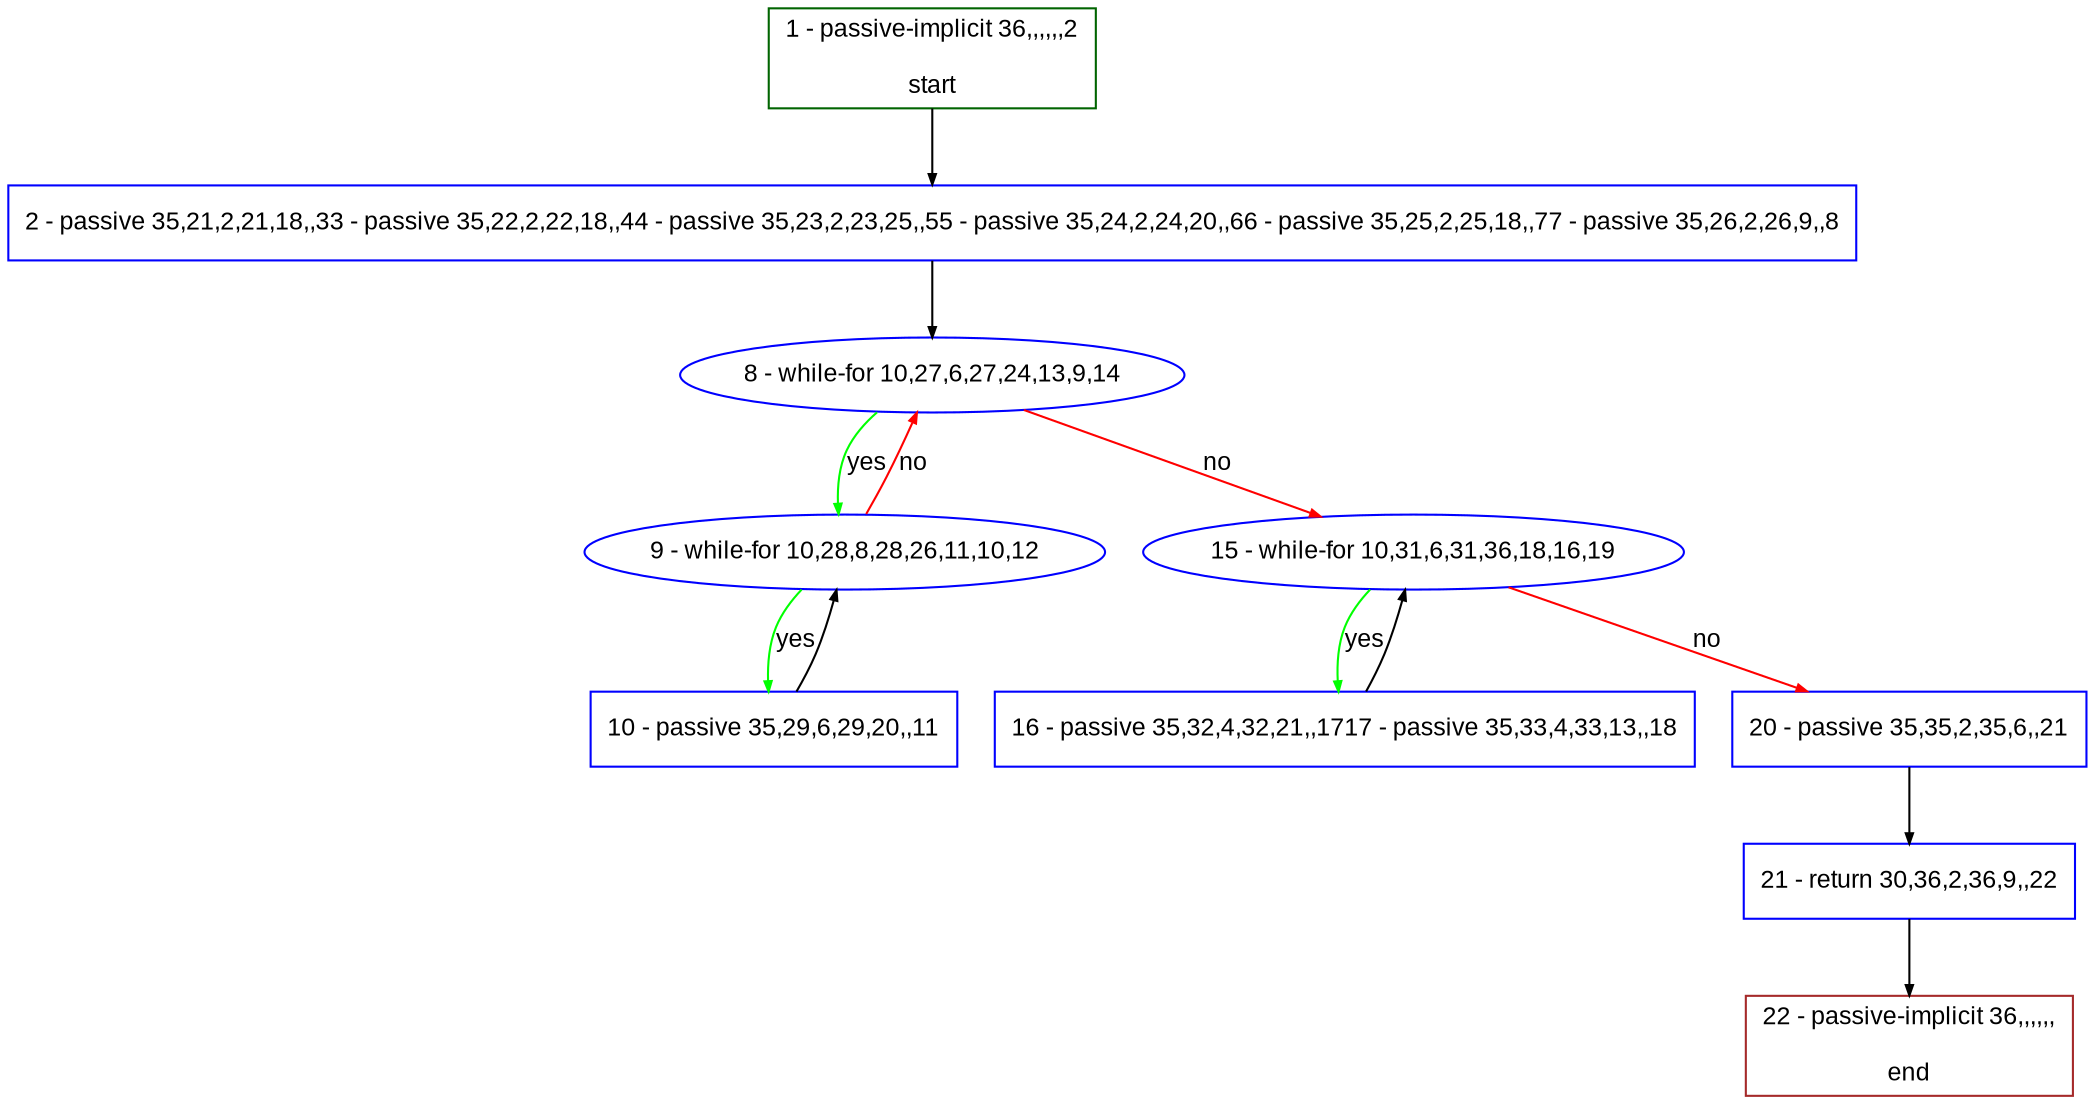 digraph "" {
  graph [pack="true", label="", fontsize="12", packmode="clust", fontname="Arial", fillcolor="#FFFFCC", bgcolor="white", style="rounded,filled", compound="true"];
  node [node_initialized="no", label="", color="grey", fontsize="12", fillcolor="white", fontname="Arial", style="filled", shape="rectangle", compound="true", fixedsize="false"];
  edge [fontcolor="black", arrowhead="normal", arrowtail="none", arrowsize="0.5", ltail="", label="", color="black", fontsize="12", lhead="", fontname="Arial", dir="forward", compound="true"];
  __N1 [label="2 - passive 35,21,2,21,18,,33 - passive 35,22,2,22,18,,44 - passive 35,23,2,23,25,,55 - passive 35,24,2,24,20,,66 - passive 35,25,2,25,18,,77 - passive 35,26,2,26,9,,8", color="#0000ff", fillcolor="#ffffff", style="filled", shape="box"];
  __N2 [label="1 - passive-implicit 36,,,,,,2\n\nstart", color="#006400", fillcolor="#ffffff", style="filled", shape="box"];
  __N3 [label="8 - while-for 10,27,6,27,24,13,9,14", color="#0000ff", fillcolor="#ffffff", style="filled", shape="oval"];
  __N4 [label="9 - while-for 10,28,8,28,26,11,10,12", color="#0000ff", fillcolor="#ffffff", style="filled", shape="oval"];
  __N5 [label="15 - while-for 10,31,6,31,36,18,16,19", color="#0000ff", fillcolor="#ffffff", style="filled", shape="oval"];
  __N6 [label="10 - passive 35,29,6,29,20,,11", color="#0000ff", fillcolor="#ffffff", style="filled", shape="box"];
  __N7 [label="16 - passive 35,32,4,32,21,,1717 - passive 35,33,4,33,13,,18", color="#0000ff", fillcolor="#ffffff", style="filled", shape="box"];
  __N8 [label="20 - passive 35,35,2,35,6,,21", color="#0000ff", fillcolor="#ffffff", style="filled", shape="box"];
  __N9 [label="21 - return 30,36,2,36,9,,22", color="#0000ff", fillcolor="#ffffff", style="filled", shape="box"];
  __N10 [label="22 - passive-implicit 36,,,,,,\n\nend", color="#a52a2a", fillcolor="#ffffff", style="filled", shape="box"];
  __N2 -> __N1 [arrowhead="normal", arrowtail="none", color="#000000", label="", dir="forward"];
  __N1 -> __N3 [arrowhead="normal", arrowtail="none", color="#000000", label="", dir="forward"];
  __N3 -> __N4 [arrowhead="normal", arrowtail="none", color="#00ff00", label="yes", dir="forward"];
  __N4 -> __N3 [arrowhead="normal", arrowtail="none", color="#ff0000", label="no", dir="forward"];
  __N3 -> __N5 [arrowhead="normal", arrowtail="none", color="#ff0000", label="no", dir="forward"];
  __N4 -> __N6 [arrowhead="normal", arrowtail="none", color="#00ff00", label="yes", dir="forward"];
  __N6 -> __N4 [arrowhead="normal", arrowtail="none", color="#000000", label="", dir="forward"];
  __N5 -> __N7 [arrowhead="normal", arrowtail="none", color="#00ff00", label="yes", dir="forward"];
  __N7 -> __N5 [arrowhead="normal", arrowtail="none", color="#000000", label="", dir="forward"];
  __N5 -> __N8 [arrowhead="normal", arrowtail="none", color="#ff0000", label="no", dir="forward"];
  __N8 -> __N9 [arrowhead="normal", arrowtail="none", color="#000000", label="", dir="forward"];
  __N9 -> __N10 [arrowhead="normal", arrowtail="none", color="#000000", label="", dir="forward"];
}
